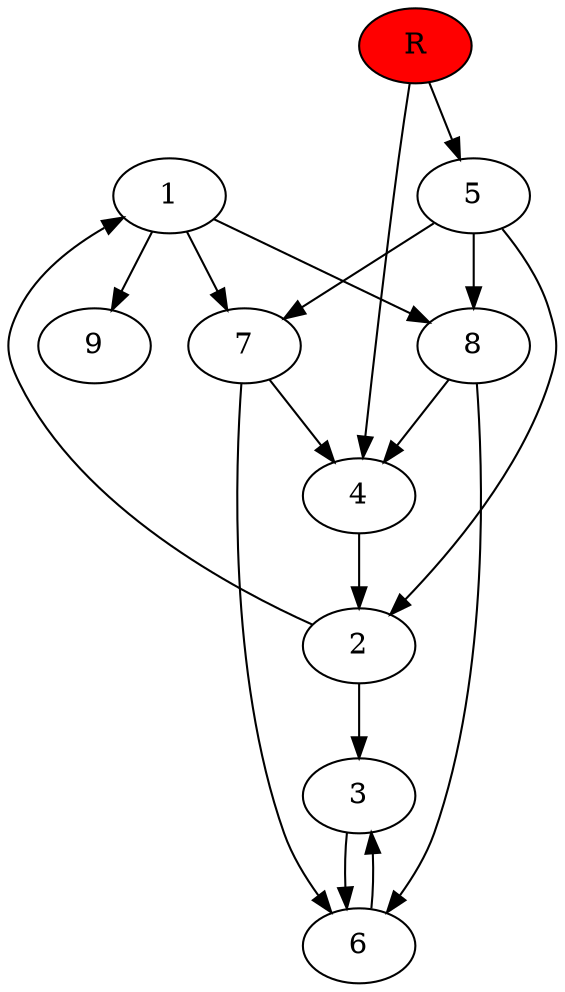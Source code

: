 digraph prb52399 {
	1
	2
	3
	4
	5
	6
	7
	8
	R [fillcolor="#ff0000" style=filled]
	1 -> 7
	1 -> 8
	1 -> 9
	2 -> 1
	2 -> 3
	3 -> 6
	4 -> 2
	5 -> 2
	5 -> 7
	5 -> 8
	6 -> 3
	7 -> 4
	7 -> 6
	8 -> 4
	8 -> 6
	R -> 4
	R -> 5
}
